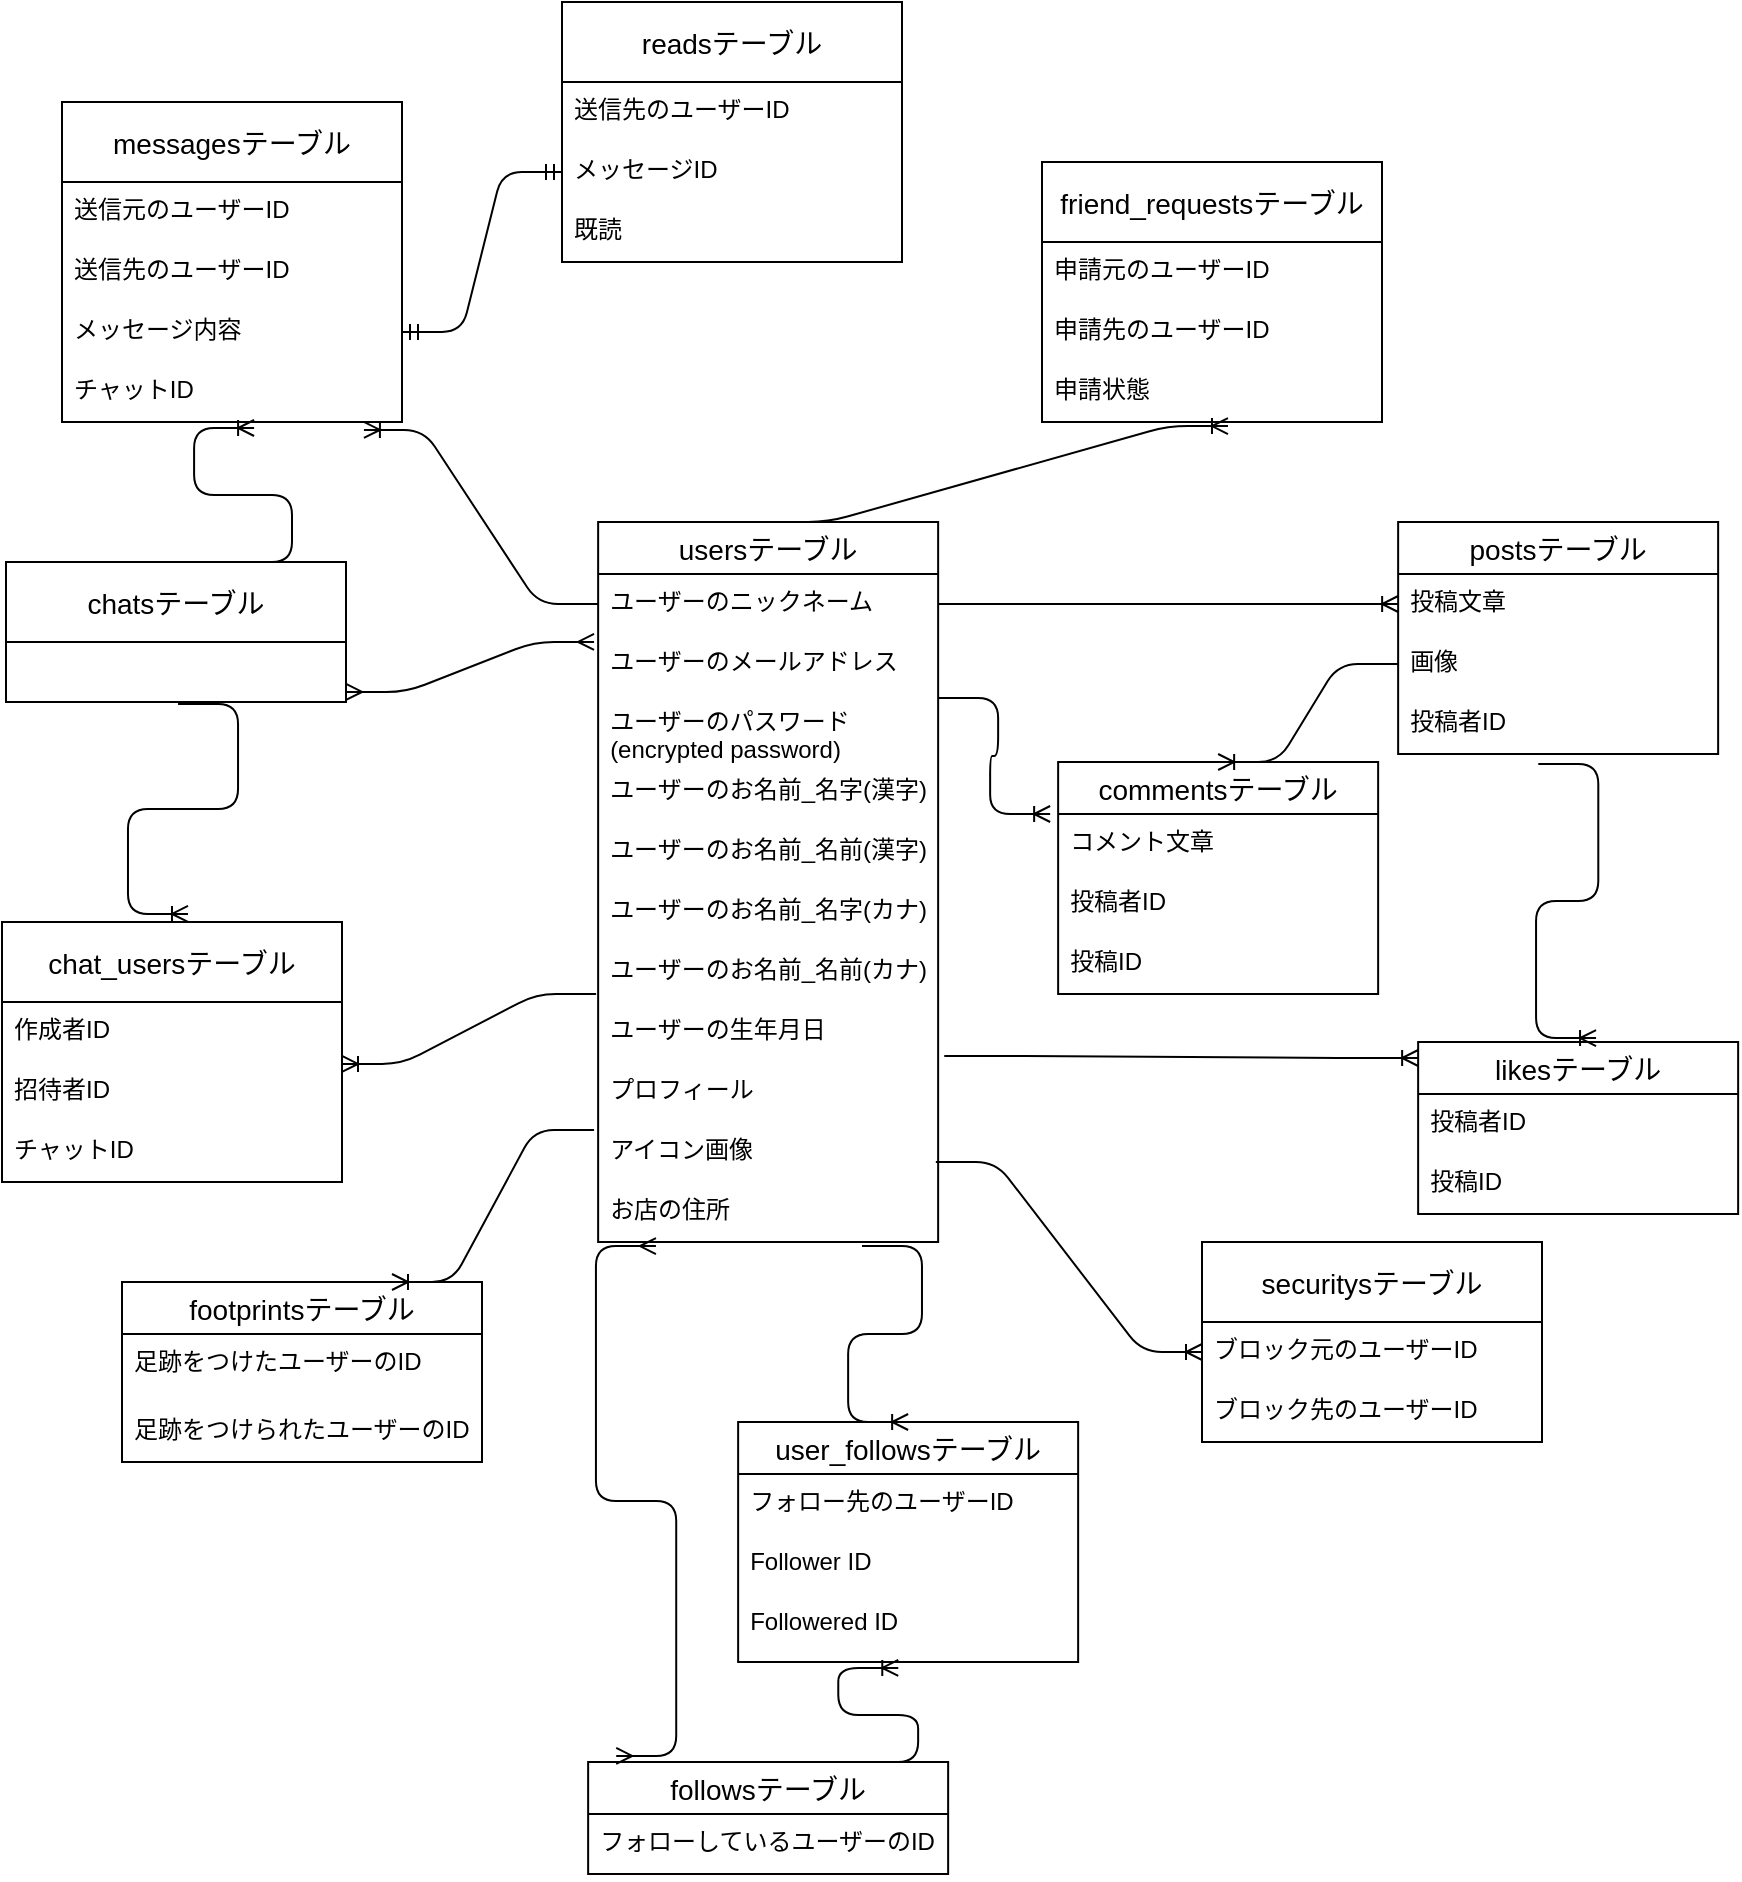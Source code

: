 <mxfile version="13.10.0" type="embed">
    <diagram id="MEoM591exM-4EiPBx88T" name="Page-1">
        <mxGraphModel dx="1553" dy="1620" grid="1" gridSize="10" guides="1" tooltips="1" connect="1" arrows="1" fold="1" page="1" pageScale="1" pageWidth="850" pageHeight="1100" math="0" shadow="0">
            <root>
                <mxCell id="0"/>
                <mxCell id="1" parent="0"/>
                <mxCell id="6" value="postsテーブル" style="swimlane;fontStyle=0;childLayout=stackLayout;horizontal=1;startSize=26;horizontalStack=0;resizeParent=1;resizeParentMax=0;resizeLast=0;collapsible=1;marginBottom=0;align=center;fontSize=14;" parent="1" vertex="1">
                    <mxGeometry x="678.07" width="160" height="116" as="geometry"/>
                </mxCell>
                <mxCell id="7" value="投稿文章" style="text;strokeColor=none;fillColor=none;spacingLeft=4;spacingRight=4;overflow=hidden;rotatable=0;points=[[0,0.5],[1,0.5]];portConstraint=eastwest;fontSize=12;" parent="6" vertex="1">
                    <mxGeometry y="26" width="160" height="30" as="geometry"/>
                </mxCell>
                <mxCell id="8" value="画像" style="text;strokeColor=none;fillColor=none;spacingLeft=4;spacingRight=4;overflow=hidden;rotatable=0;points=[[0,0.5],[1,0.5]];portConstraint=eastwest;fontSize=12;" parent="6" vertex="1">
                    <mxGeometry y="56" width="160" height="30" as="geometry"/>
                </mxCell>
                <mxCell id="9" value="投稿者ID" style="text;strokeColor=none;fillColor=none;spacingLeft=4;spacingRight=4;overflow=hidden;rotatable=0;points=[[0,0.5],[1,0.5]];portConstraint=eastwest;fontSize=12;" parent="6" vertex="1">
                    <mxGeometry y="86" width="160" height="30" as="geometry"/>
                </mxCell>
                <mxCell id="10" value="commentsテーブル" style="swimlane;fontStyle=0;childLayout=stackLayout;horizontal=1;startSize=26;horizontalStack=0;resizeParent=1;resizeParentMax=0;resizeLast=0;collapsible=1;marginBottom=0;align=center;fontSize=14;" parent="1" vertex="1">
                    <mxGeometry x="508.07" y="120" width="160" height="116" as="geometry"/>
                </mxCell>
                <mxCell id="11" value="コメント文章" style="text;strokeColor=none;fillColor=none;spacingLeft=4;spacingRight=4;overflow=hidden;rotatable=0;points=[[0,0.5],[1,0.5]];portConstraint=eastwest;fontSize=12;" parent="10" vertex="1">
                    <mxGeometry y="26" width="160" height="30" as="geometry"/>
                </mxCell>
                <mxCell id="12" value="投稿者ID" style="text;strokeColor=none;fillColor=none;spacingLeft=4;spacingRight=4;overflow=hidden;rotatable=0;points=[[0,0.5],[1,0.5]];portConstraint=eastwest;fontSize=12;" parent="10" vertex="1">
                    <mxGeometry y="56" width="160" height="30" as="geometry"/>
                </mxCell>
                <mxCell id="13" value="投稿ID" style="text;strokeColor=none;fillColor=none;spacingLeft=4;spacingRight=4;overflow=hidden;rotatable=0;points=[[0,0.5],[1,0.5]];portConstraint=eastwest;fontSize=12;" parent="10" vertex="1">
                    <mxGeometry y="86" width="160" height="30" as="geometry"/>
                </mxCell>
                <mxCell id="14" value="likesテーブル" style="swimlane;fontStyle=0;childLayout=stackLayout;horizontal=1;startSize=26;horizontalStack=0;resizeParent=1;resizeParentMax=0;resizeLast=0;collapsible=1;marginBottom=0;align=center;fontSize=14;" parent="1" vertex="1">
                    <mxGeometry x="688.07" y="260" width="160" height="86" as="geometry"/>
                </mxCell>
                <mxCell id="15" value="投稿者ID" style="text;strokeColor=none;fillColor=none;spacingLeft=4;spacingRight=4;overflow=hidden;rotatable=0;points=[[0,0.5],[1,0.5]];portConstraint=eastwest;fontSize=12;" parent="14" vertex="1">
                    <mxGeometry y="26" width="160" height="30" as="geometry"/>
                </mxCell>
                <mxCell id="16" value="投稿ID" style="text;strokeColor=none;fillColor=none;spacingLeft=4;spacingRight=4;overflow=hidden;rotatable=0;points=[[0,0.5],[1,0.5]];portConstraint=eastwest;fontSize=12;" parent="14" vertex="1">
                    <mxGeometry y="56" width="160" height="30" as="geometry"/>
                </mxCell>
                <mxCell id="18" value="followsテーブル" style="swimlane;fontStyle=0;childLayout=stackLayout;horizontal=1;startSize=26;horizontalStack=0;resizeParent=1;resizeParentMax=0;resizeLast=0;collapsible=1;marginBottom=0;align=center;fontSize=14;" parent="1" vertex="1">
                    <mxGeometry x="273.07" y="620" width="180" height="56" as="geometry"/>
                </mxCell>
                <mxCell id="19" value="フォローしているユーザーのID" style="text;strokeColor=none;fillColor=none;spacingLeft=4;spacingRight=4;overflow=hidden;rotatable=0;points=[[0,0.5],[1,0.5]];portConstraint=eastwest;fontSize=12;" parent="18" vertex="1">
                    <mxGeometry y="26" width="180" height="30" as="geometry"/>
                </mxCell>
                <mxCell id="22" value="usersテーブル" style="swimlane;fontStyle=0;childLayout=stackLayout;horizontal=1;startSize=26;horizontalStack=0;resizeParent=1;resizeParentMax=0;resizeLast=0;collapsible=1;marginBottom=0;align=center;fontSize=14;" parent="1" vertex="1">
                    <mxGeometry x="278.07" width="170" height="360" as="geometry"/>
                </mxCell>
                <mxCell id="23" value="ユーザーのニックネーム" style="text;strokeColor=none;fillColor=none;spacingLeft=4;spacingRight=4;overflow=hidden;rotatable=0;points=[[0,0.5],[1,0.5]];portConstraint=eastwest;fontSize=12;" parent="22" vertex="1">
                    <mxGeometry y="26" width="170" height="30" as="geometry"/>
                </mxCell>
                <mxCell id="24" value="ユーザーのメールアドレス" style="text;strokeColor=none;fillColor=none;spacingLeft=4;spacingRight=4;overflow=hidden;rotatable=0;points=[[0,0.5],[1,0.5]];portConstraint=eastwest;fontSize=12;" parent="22" vertex="1">
                    <mxGeometry y="56" width="170" height="30" as="geometry"/>
                </mxCell>
                <mxCell id="25" value="ユーザーのパスワード&#10;(encrypted password)" style="text;strokeColor=none;fillColor=none;spacingLeft=4;spacingRight=4;overflow=hidden;rotatable=0;points=[[0,0.5],[1,0.5]];portConstraint=eastwest;fontSize=12;" parent="22" vertex="1">
                    <mxGeometry y="86" width="170" height="34" as="geometry"/>
                </mxCell>
                <mxCell id="26" value="ユーザーのお名前_名字(漢字)" style="text;strokeColor=none;fillColor=none;spacingLeft=4;spacingRight=4;overflow=hidden;rotatable=0;points=[[0,0.5],[1,0.5]];portConstraint=eastwest;fontSize=12;" parent="22" vertex="1">
                    <mxGeometry y="120" width="170" height="30" as="geometry"/>
                </mxCell>
                <mxCell id="27" value="ユーザーのお名前_名前(漢字)" style="text;strokeColor=none;fillColor=none;spacingLeft=4;spacingRight=4;overflow=hidden;rotatable=0;points=[[0,0.5],[1,0.5]];portConstraint=eastwest;fontSize=12;" parent="22" vertex="1">
                    <mxGeometry y="150" width="170" height="30" as="geometry"/>
                </mxCell>
                <mxCell id="28" value="ユーザーのお名前_名字(カナ)" style="text;strokeColor=none;fillColor=none;spacingLeft=4;spacingRight=4;overflow=hidden;rotatable=0;points=[[0,0.5],[1,0.5]];portConstraint=eastwest;fontSize=12;" parent="22" vertex="1">
                    <mxGeometry y="180" width="170" height="30" as="geometry"/>
                </mxCell>
                <mxCell id="29" value="ユーザーのお名前_名前(カナ)" style="text;strokeColor=none;fillColor=none;spacingLeft=4;spacingRight=4;overflow=hidden;rotatable=0;points=[[0,0.5],[1,0.5]];portConstraint=eastwest;fontSize=12;" parent="22" vertex="1">
                    <mxGeometry y="210" width="170" height="30" as="geometry"/>
                </mxCell>
                <mxCell id="30" value="ユーザーの生年月日" style="text;strokeColor=none;fillColor=none;spacingLeft=4;spacingRight=4;overflow=hidden;rotatable=0;points=[[0,0.5],[1,0.5]];portConstraint=eastwest;fontSize=12;" parent="22" vertex="1">
                    <mxGeometry y="240" width="170" height="30" as="geometry"/>
                </mxCell>
                <mxCell id="31" value="プロフィール" style="text;strokeColor=none;fillColor=none;spacingLeft=4;spacingRight=4;overflow=hidden;rotatable=0;points=[[0,0.5],[1,0.5]];portConstraint=eastwest;fontSize=12;" parent="22" vertex="1">
                    <mxGeometry y="270" width="170" height="30" as="geometry"/>
                </mxCell>
                <mxCell id="32" value="アイコン画像" style="text;strokeColor=none;fillColor=none;spacingLeft=4;spacingRight=4;overflow=hidden;rotatable=0;points=[[0,0.5],[1,0.5]];portConstraint=eastwest;fontSize=12;" parent="22" vertex="1">
                    <mxGeometry y="300" width="170" height="30" as="geometry"/>
                </mxCell>
                <mxCell id="76" value="お店の住所" style="text;spacingLeft=4;spacingRight=4;overflow=hidden;rotatable=0;points=[[0,0.5],[1,0.5]];portConstraint=eastwest;fontSize=12;" parent="22" vertex="1">
                    <mxGeometry y="330" width="170" height="30" as="geometry"/>
                </mxCell>
                <mxCell id="44" value="" style="edgeStyle=entityRelationEdgeStyle;fontSize=12;html=1;endArrow=ERmany;startArrow=ERmany;exitX=0.078;exitY=-0.054;exitDx=0;exitDy=0;exitPerimeter=0;entryX=0.17;entryY=1.067;entryDx=0;entryDy=0;entryPerimeter=0;" parent="1" source="18" target="76" edge="1">
                    <mxGeometry width="100" height="100" relative="1" as="geometry">
                        <mxPoint x="286.07" y="550" as="sourcePoint"/>
                        <mxPoint x="305.95" y="390.99" as="targetPoint"/>
                    </mxGeometry>
                </mxCell>
                <mxCell id="45" value="" style="edgeStyle=entityRelationEdgeStyle;fontSize=12;html=1;endArrow=ERoneToMany;exitX=1;exitY=0.5;exitDx=0;exitDy=0;entryX=0;entryY=0.5;entryDx=0;entryDy=0;" parent="1" source="23" target="7" edge="1">
                    <mxGeometry width="100" height="100" relative="1" as="geometry">
                        <mxPoint x="608.07" y="320" as="sourcePoint"/>
                        <mxPoint x="708.07" y="220" as="targetPoint"/>
                    </mxGeometry>
                </mxCell>
                <mxCell id="46" value="" style="edgeStyle=entityRelationEdgeStyle;fontSize=12;html=1;endArrow=ERoneToMany;exitX=1;exitY=0.059;exitDx=0;exitDy=0;entryX=-0.025;entryY=0;entryDx=0;entryDy=0;exitPerimeter=0;entryPerimeter=0;" parent="1" source="25" target="11" edge="1">
                    <mxGeometry width="100" height="100" relative="1" as="geometry">
                        <mxPoint x="588.07" y="170" as="sourcePoint"/>
                        <mxPoint x="818.07" y="170" as="targetPoint"/>
                    </mxGeometry>
                </mxCell>
                <mxCell id="47" value="" style="edgeStyle=entityRelationEdgeStyle;fontSize=12;html=1;endArrow=ERoneToMany;exitX=0;exitY=0.5;exitDx=0;exitDy=0;entryX=0.5;entryY=0;entryDx=0;entryDy=0;" parent="1" source="8" target="10" edge="1">
                    <mxGeometry width="100" height="100" relative="1" as="geometry">
                        <mxPoint x="588.07" y="98.006" as="sourcePoint"/>
                        <mxPoint x="1004.07" y="226" as="targetPoint"/>
                    </mxGeometry>
                </mxCell>
                <mxCell id="49" value="" style="edgeStyle=entityRelationEdgeStyle;fontSize=12;html=1;endArrow=ERoneToMany;exitX=0.438;exitY=1.167;exitDx=0;exitDy=0;entryX=0.556;entryY=-0.023;entryDx=0;entryDy=0;exitPerimeter=0;entryPerimeter=0;" parent="1" source="9" target="14" edge="1">
                    <mxGeometry width="100" height="100" relative="1" as="geometry">
                        <mxPoint x="878.07" y="153.5" as="sourcePoint"/>
                        <mxPoint x="788.07" y="202.5" as="targetPoint"/>
                    </mxGeometry>
                </mxCell>
                <mxCell id="50" value="" style="edgeStyle=entityRelationEdgeStyle;fontSize=12;html=1;endArrow=ERoneToMany;exitX=1.018;exitY=0.9;exitDx=0;exitDy=0;exitPerimeter=0;" parent="1" source="30" edge="1">
                    <mxGeometry width="100" height="100" relative="1" as="geometry">
                        <mxPoint x="758.15" y="131.01" as="sourcePoint"/>
                        <mxPoint x="688.07" y="268" as="targetPoint"/>
                    </mxGeometry>
                </mxCell>
                <mxCell id="51" value="user_followsテーブル" style="swimlane;fontStyle=0;childLayout=stackLayout;horizontal=1;startSize=26;horizontalStack=0;resizeParent=1;resizeParentMax=0;resizeLast=0;collapsible=1;marginBottom=0;align=center;fontSize=14;" parent="1" vertex="1">
                    <mxGeometry x="348.07" y="450" width="170" height="120" as="geometry"/>
                </mxCell>
                <mxCell id="52" value="フォロー先のユーザーID" style="text;strokeColor=none;fillColor=none;spacingLeft=4;spacingRight=4;overflow=hidden;rotatable=0;points=[[0,0.5],[1,0.5]];portConstraint=eastwest;fontSize=12;" parent="51" vertex="1">
                    <mxGeometry y="26" width="170" height="30" as="geometry"/>
                </mxCell>
                <mxCell id="53" value="Follower ID" style="text;strokeColor=none;fillColor=none;spacingLeft=4;spacingRight=4;overflow=hidden;rotatable=0;points=[[0,0.5],[1,0.5]];portConstraint=eastwest;fontSize=12;" parent="51" vertex="1">
                    <mxGeometry y="56" width="170" height="30" as="geometry"/>
                </mxCell>
                <mxCell id="54" value="Followered ID" style="text;strokeColor=none;fillColor=none;spacingLeft=4;spacingRight=4;overflow=hidden;rotatable=0;points=[[0,0.5],[1,0.5]];portConstraint=eastwest;fontSize=12;" parent="51" vertex="1">
                    <mxGeometry y="86" width="170" height="34" as="geometry"/>
                </mxCell>
                <mxCell id="55" value="" style="edgeStyle=entityRelationEdgeStyle;fontSize=12;html=1;endArrow=ERoneToMany;exitX=0.75;exitY=0;exitDx=0;exitDy=0;entryX=0.471;entryY=1.088;entryDx=0;entryDy=0;entryPerimeter=0;" parent="1" source="18" target="54" edge="1">
                    <mxGeometry width="100" height="100" relative="1" as="geometry">
                        <mxPoint x="418.07" y="529.996" as="sourcePoint"/>
                        <mxPoint x="613.07" y="640" as="targetPoint"/>
                    </mxGeometry>
                </mxCell>
                <mxCell id="56" value="" style="edgeStyle=entityRelationEdgeStyle;fontSize=12;html=1;endArrow=ERoneToMany;exitX=0.776;exitY=1.067;exitDx=0;exitDy=0;entryX=0.5;entryY=0;entryDx=0;entryDy=0;exitPerimeter=0;" parent="1" source="76" target="51" edge="1">
                    <mxGeometry width="100" height="100" relative="1" as="geometry">
                        <mxPoint x="415.94" y="393" as="sourcePoint"/>
                        <mxPoint x="508.14" y="288.992" as="targetPoint"/>
                    </mxGeometry>
                </mxCell>
                <mxCell id="62" value="friend_requestsテーブル" style="swimlane;fontStyle=0;childLayout=stackLayout;horizontal=1;startSize=40;horizontalStack=0;resizeParent=1;resizeParentMax=0;resizeLast=0;collapsible=1;marginBottom=0;align=center;fontSize=14;" parent="1" vertex="1">
                    <mxGeometry x="500" y="-180" width="170" height="130" as="geometry"/>
                </mxCell>
                <mxCell id="63" value="申請元のユーザーID" style="text;strokeColor=none;fillColor=none;spacingLeft=4;spacingRight=4;overflow=hidden;rotatable=0;points=[[0,0.5],[1,0.5]];portConstraint=eastwest;fontSize=12;" parent="62" vertex="1">
                    <mxGeometry y="40" width="170" height="30" as="geometry"/>
                </mxCell>
                <mxCell id="64" value="申請先のユーザーID" style="text;strokeColor=none;fillColor=none;spacingLeft=4;spacingRight=4;overflow=hidden;rotatable=0;points=[[0,0.5],[1,0.5]];portConstraint=eastwest;fontSize=12;" parent="62" vertex="1">
                    <mxGeometry y="70" width="170" height="30" as="geometry"/>
                </mxCell>
                <mxCell id="79" value="申請状態" style="text;strokeColor=none;fillColor=none;spacingLeft=4;spacingRight=4;overflow=hidden;rotatable=0;points=[[0,0.5],[1,0.5]];portConstraint=eastwest;fontSize=12;" parent="62" vertex="1">
                    <mxGeometry y="100" width="170" height="30" as="geometry"/>
                </mxCell>
                <mxCell id="74" value="" style="edgeStyle=entityRelationEdgeStyle;fontSize=12;html=1;endArrow=ERoneToMany;exitX=0.5;exitY=0;exitDx=0;exitDy=0;entryX=0.547;entryY=1.067;entryDx=0;entryDy=0;entryPerimeter=0;" parent="1" source="22" target="79" edge="1">
                    <mxGeometry width="100" height="100" relative="1" as="geometry">
                        <mxPoint x="235.92" y="98.01" as="sourcePoint"/>
                        <mxPoint x="240" y="145" as="targetPoint"/>
                    </mxGeometry>
                </mxCell>
                <mxCell id="80" value="messagesテーブル" style="swimlane;fontStyle=0;childLayout=stackLayout;horizontal=1;startSize=40;horizontalStack=0;resizeParent=1;resizeParentMax=0;resizeLast=0;collapsible=1;marginBottom=0;align=center;fontSize=14;" parent="1" vertex="1">
                    <mxGeometry x="10" y="-210" width="170" height="160" as="geometry"/>
                </mxCell>
                <mxCell id="81" value="送信元のユーザーID" style="text;strokeColor=none;fillColor=none;spacingLeft=4;spacingRight=4;overflow=hidden;rotatable=0;points=[[0,0.5],[1,0.5]];portConstraint=eastwest;fontSize=12;" parent="80" vertex="1">
                    <mxGeometry y="40" width="170" height="30" as="geometry"/>
                </mxCell>
                <mxCell id="82" value="送信先のユーザーID" style="text;strokeColor=none;fillColor=none;spacingLeft=4;spacingRight=4;overflow=hidden;rotatable=0;points=[[0,0.5],[1,0.5]];portConstraint=eastwest;fontSize=12;" parent="80" vertex="1">
                    <mxGeometry y="70" width="170" height="30" as="geometry"/>
                </mxCell>
                <mxCell id="83" value="メッセージ内容" style="text;strokeColor=none;fillColor=none;spacingLeft=4;spacingRight=4;overflow=hidden;rotatable=0;points=[[0,0.5],[1,0.5]];portConstraint=eastwest;fontSize=12;" parent="80" vertex="1">
                    <mxGeometry y="100" width="170" height="30" as="geometry"/>
                </mxCell>
                <mxCell id="92" value="チャットID" style="text;strokeColor=none;fillColor=none;spacingLeft=4;spacingRight=4;overflow=hidden;rotatable=0;points=[[0,0.5],[1,0.5]];portConstraint=eastwest;fontSize=12;" parent="80" vertex="1">
                    <mxGeometry y="130" width="170" height="30" as="geometry"/>
                </mxCell>
                <mxCell id="88" value="chatsテーブル" style="swimlane;fontStyle=0;childLayout=stackLayout;horizontal=1;startSize=40;horizontalStack=0;resizeParent=1;resizeParentMax=0;resizeLast=0;collapsible=1;marginBottom=0;align=center;fontSize=14;" parent="1" vertex="1">
                    <mxGeometry x="-18" y="20" width="170" height="70" as="geometry"/>
                </mxCell>
                <mxCell id="93" value="" style="edgeStyle=entityRelationEdgeStyle;fontSize=12;html=1;endArrow=ERmany;startArrow=ERmany;exitX=1.012;exitY=0.833;exitDx=0;exitDy=0;entryX=-0.012;entryY=0.133;entryDx=0;entryDy=0;entryPerimeter=0;exitPerimeter=0;" parent="1" target="24" edge="1">
                    <mxGeometry width="100" height="100" relative="1" as="geometry">
                        <mxPoint x="152.04" y="84.99" as="sourcePoint"/>
                        <mxPoint x="270" y="60" as="targetPoint"/>
                    </mxGeometry>
                </mxCell>
                <mxCell id="94" value="" style="edgeStyle=entityRelationEdgeStyle;fontSize=12;html=1;endArrow=ERoneToMany;exitX=0.506;exitY=1.033;exitDx=0;exitDy=0;entryX=0.547;entryY=-0.031;entryDx=0;entryDy=0;entryPerimeter=0;exitPerimeter=0;" parent="1" target="99" edge="1">
                    <mxGeometry width="100" height="100" relative="1" as="geometry">
                        <mxPoint x="68.02" y="90.99" as="sourcePoint"/>
                        <mxPoint x="210.0" y="120" as="targetPoint"/>
                    </mxGeometry>
                </mxCell>
                <mxCell id="95" value="" style="edgeStyle=entityRelationEdgeStyle;fontSize=12;html=1;endArrow=ERoneToMany;exitX=-0.006;exitY=0.867;exitDx=0;exitDy=0;entryX=1;entryY=0.033;entryDx=0;entryDy=0;exitPerimeter=0;entryPerimeter=0;" parent="1" source="29" target="101" edge="1">
                    <mxGeometry width="100" height="100" relative="1" as="geometry">
                        <mxPoint x="200.99" y="152.47" as="sourcePoint"/>
                        <mxPoint x="210" y="207.52" as="targetPoint"/>
                    </mxGeometry>
                </mxCell>
                <mxCell id="96" value="" style="edgeStyle=entityRelationEdgeStyle;fontSize=12;html=1;endArrow=ERoneToMany;entryX=0.565;entryY=1.1;entryDx=0;entryDy=0;entryPerimeter=0;" parent="1" target="92" edge="1">
                    <mxGeometry width="100" height="100" relative="1" as="geometry">
                        <mxPoint x="95" y="20" as="sourcePoint"/>
                        <mxPoint x="190" y="5.05" as="targetPoint"/>
                    </mxGeometry>
                </mxCell>
                <mxCell id="97" value="" style="edgeStyle=entityRelationEdgeStyle;fontSize=12;html=1;endArrow=ERoneToMany;exitX=0;exitY=0.5;exitDx=0;exitDy=0;entryX=0.888;entryY=1.133;entryDx=0;entryDy=0;entryPerimeter=0;" parent="1" source="23" target="92" edge="1">
                    <mxGeometry width="100" height="100" relative="1" as="geometry">
                        <mxPoint x="227.01" y="-0.01" as="sourcePoint"/>
                        <mxPoint x="230.0" y="-48.0" as="targetPoint"/>
                    </mxGeometry>
                </mxCell>
                <mxCell id="99" value="chat_usersテーブル" style="swimlane;fontStyle=0;childLayout=stackLayout;horizontal=1;startSize=40;horizontalStack=0;resizeParent=1;resizeParentMax=0;resizeLast=0;collapsible=1;marginBottom=0;align=center;fontSize=14;" parent="1" vertex="1">
                    <mxGeometry x="-20" y="200" width="170" height="130" as="geometry"/>
                </mxCell>
                <mxCell id="100" value="作成者ID" style="text;strokeColor=none;fillColor=none;spacingLeft=4;spacingRight=4;overflow=hidden;rotatable=0;points=[[0,0.5],[1,0.5]];portConstraint=eastwest;fontSize=12;" parent="99" vertex="1">
                    <mxGeometry y="40" width="170" height="30" as="geometry"/>
                </mxCell>
                <mxCell id="101" value="招待者ID" style="text;strokeColor=none;fillColor=none;spacingLeft=4;spacingRight=4;overflow=hidden;rotatable=0;points=[[0,0.5],[1,0.5]];portConstraint=eastwest;fontSize=12;" parent="99" vertex="1">
                    <mxGeometry y="70" width="170" height="30" as="geometry"/>
                </mxCell>
                <mxCell id="102" value="チャットID" style="text;strokeColor=none;fillColor=none;spacingLeft=4;spacingRight=4;overflow=hidden;rotatable=0;points=[[0,0.5],[1,0.5]];portConstraint=eastwest;fontSize=12;" parent="99" vertex="1">
                    <mxGeometry y="100" width="170" height="30" as="geometry"/>
                </mxCell>
                <mxCell id="103" value="readsテーブル" style="swimlane;fontStyle=0;childLayout=stackLayout;horizontal=1;startSize=40;horizontalStack=0;resizeParent=1;resizeParentMax=0;resizeLast=0;collapsible=1;marginBottom=0;align=center;fontSize=14;" parent="1" vertex="1">
                    <mxGeometry x="260" y="-260" width="170" height="130" as="geometry"/>
                </mxCell>
                <mxCell id="104" value="送信先のユーザーID" style="text;strokeColor=none;fillColor=none;spacingLeft=4;spacingRight=4;overflow=hidden;rotatable=0;points=[[0,0.5],[1,0.5]];portConstraint=eastwest;fontSize=12;" parent="103" vertex="1">
                    <mxGeometry y="40" width="170" height="30" as="geometry"/>
                </mxCell>
                <mxCell id="105" value="メッセージID" style="text;strokeColor=none;fillColor=none;spacingLeft=4;spacingRight=4;overflow=hidden;rotatable=0;points=[[0,0.5],[1,0.5]];portConstraint=eastwest;fontSize=12;" parent="103" vertex="1">
                    <mxGeometry y="70" width="170" height="30" as="geometry"/>
                </mxCell>
                <mxCell id="106" value="既読" style="text;strokeColor=none;fillColor=none;spacingLeft=4;spacingRight=4;overflow=hidden;rotatable=0;points=[[0,0.5],[1,0.5]];portConstraint=eastwest;fontSize=12;" parent="103" vertex="1">
                    <mxGeometry y="100" width="170" height="30" as="geometry"/>
                </mxCell>
                <mxCell id="108" value="" style="edgeStyle=entityRelationEdgeStyle;fontSize=12;html=1;endArrow=ERmandOne;startArrow=ERmandOne;exitX=1;exitY=0.5;exitDx=0;exitDy=0;entryX=0;entryY=0.5;entryDx=0;entryDy=0;" parent="1" source="83" target="105" edge="1">
                    <mxGeometry width="100" height="100" relative="1" as="geometry">
                        <mxPoint x="200" y="-20" as="sourcePoint"/>
                        <mxPoint x="300" y="-120" as="targetPoint"/>
                    </mxGeometry>
                </mxCell>
                <mxCell id="109" value="footprintsテーブル" style="swimlane;fontStyle=0;childLayout=stackLayout;horizontal=1;startSize=26;horizontalStack=0;resizeParent=1;resizeParentMax=0;resizeLast=0;collapsible=1;marginBottom=0;align=center;fontSize=14;" parent="1" vertex="1">
                    <mxGeometry x="40" y="380" width="180" height="90" as="geometry"/>
                </mxCell>
                <mxCell id="110" value="足跡をつけたユーザーのID" style="text;strokeColor=none;fillColor=none;spacingLeft=4;spacingRight=4;overflow=hidden;rotatable=0;points=[[0,0.5],[1,0.5]];portConstraint=eastwest;fontSize=12;" parent="109" vertex="1">
                    <mxGeometry y="26" width="180" height="34" as="geometry"/>
                </mxCell>
                <mxCell id="114" value="足跡をつけられたユーザーのID" style="text;strokeColor=none;fillColor=none;spacingLeft=4;spacingRight=4;overflow=hidden;rotatable=0;points=[[0,0.5],[1,0.5]];portConstraint=eastwest;fontSize=12;" parent="109" vertex="1">
                    <mxGeometry y="60" width="180" height="30" as="geometry"/>
                </mxCell>
                <mxCell id="113" value="" style="edgeStyle=entityRelationEdgeStyle;fontSize=12;html=1;endArrow=ERoneToMany;exitX=-0.012;exitY=0.133;exitDx=0;exitDy=0;entryX=0.75;entryY=0;entryDx=0;entryDy=0;exitPerimeter=0;" parent="1" source="32" target="109" edge="1">
                    <mxGeometry width="100" height="100" relative="1" as="geometry">
                        <mxPoint x="209.98" y="322.01" as="sourcePoint"/>
                        <mxPoint x="230.0" y="360" as="targetPoint"/>
                    </mxGeometry>
                </mxCell>
                <mxCell id="115" value="securitysテーブル" style="swimlane;fontStyle=0;childLayout=stackLayout;horizontal=1;startSize=40;horizontalStack=0;resizeParent=1;resizeParentMax=0;resizeLast=0;collapsible=1;marginBottom=0;align=center;fontSize=14;" vertex="1" parent="1">
                    <mxGeometry x="580" y="360" width="170" height="100" as="geometry"/>
                </mxCell>
                <mxCell id="116" value="ブロック元のユーザーID" style="text;strokeColor=none;fillColor=none;spacingLeft=4;spacingRight=4;overflow=hidden;rotatable=0;points=[[0,0.5],[1,0.5]];portConstraint=eastwest;fontSize=12;" vertex="1" parent="115">
                    <mxGeometry y="40" width="170" height="30" as="geometry"/>
                </mxCell>
                <mxCell id="117" value="ブロック先のユーザーID" style="text;strokeColor=none;fillColor=none;spacingLeft=4;spacingRight=4;overflow=hidden;rotatable=0;points=[[0,0.5],[1,0.5]];portConstraint=eastwest;fontSize=12;" vertex="1" parent="115">
                    <mxGeometry y="70" width="170" height="30" as="geometry"/>
                </mxCell>
                <mxCell id="119" value="" style="edgeStyle=entityRelationEdgeStyle;fontSize=12;html=1;endArrow=ERoneToMany;exitX=0.776;exitY=1.067;exitDx=0;exitDy=0;entryX=0;entryY=0.5;entryDx=0;entryDy=0;exitPerimeter=0;" edge="1" parent="1" target="116">
                    <mxGeometry width="100" height="100" relative="1" as="geometry">
                        <mxPoint x="446.92" y="320" as="sourcePoint"/>
                        <mxPoint x="470.0" y="407.99" as="targetPoint"/>
                    </mxGeometry>
                </mxCell>
            </root>
        </mxGraphModel>
    </diagram>
</mxfile>